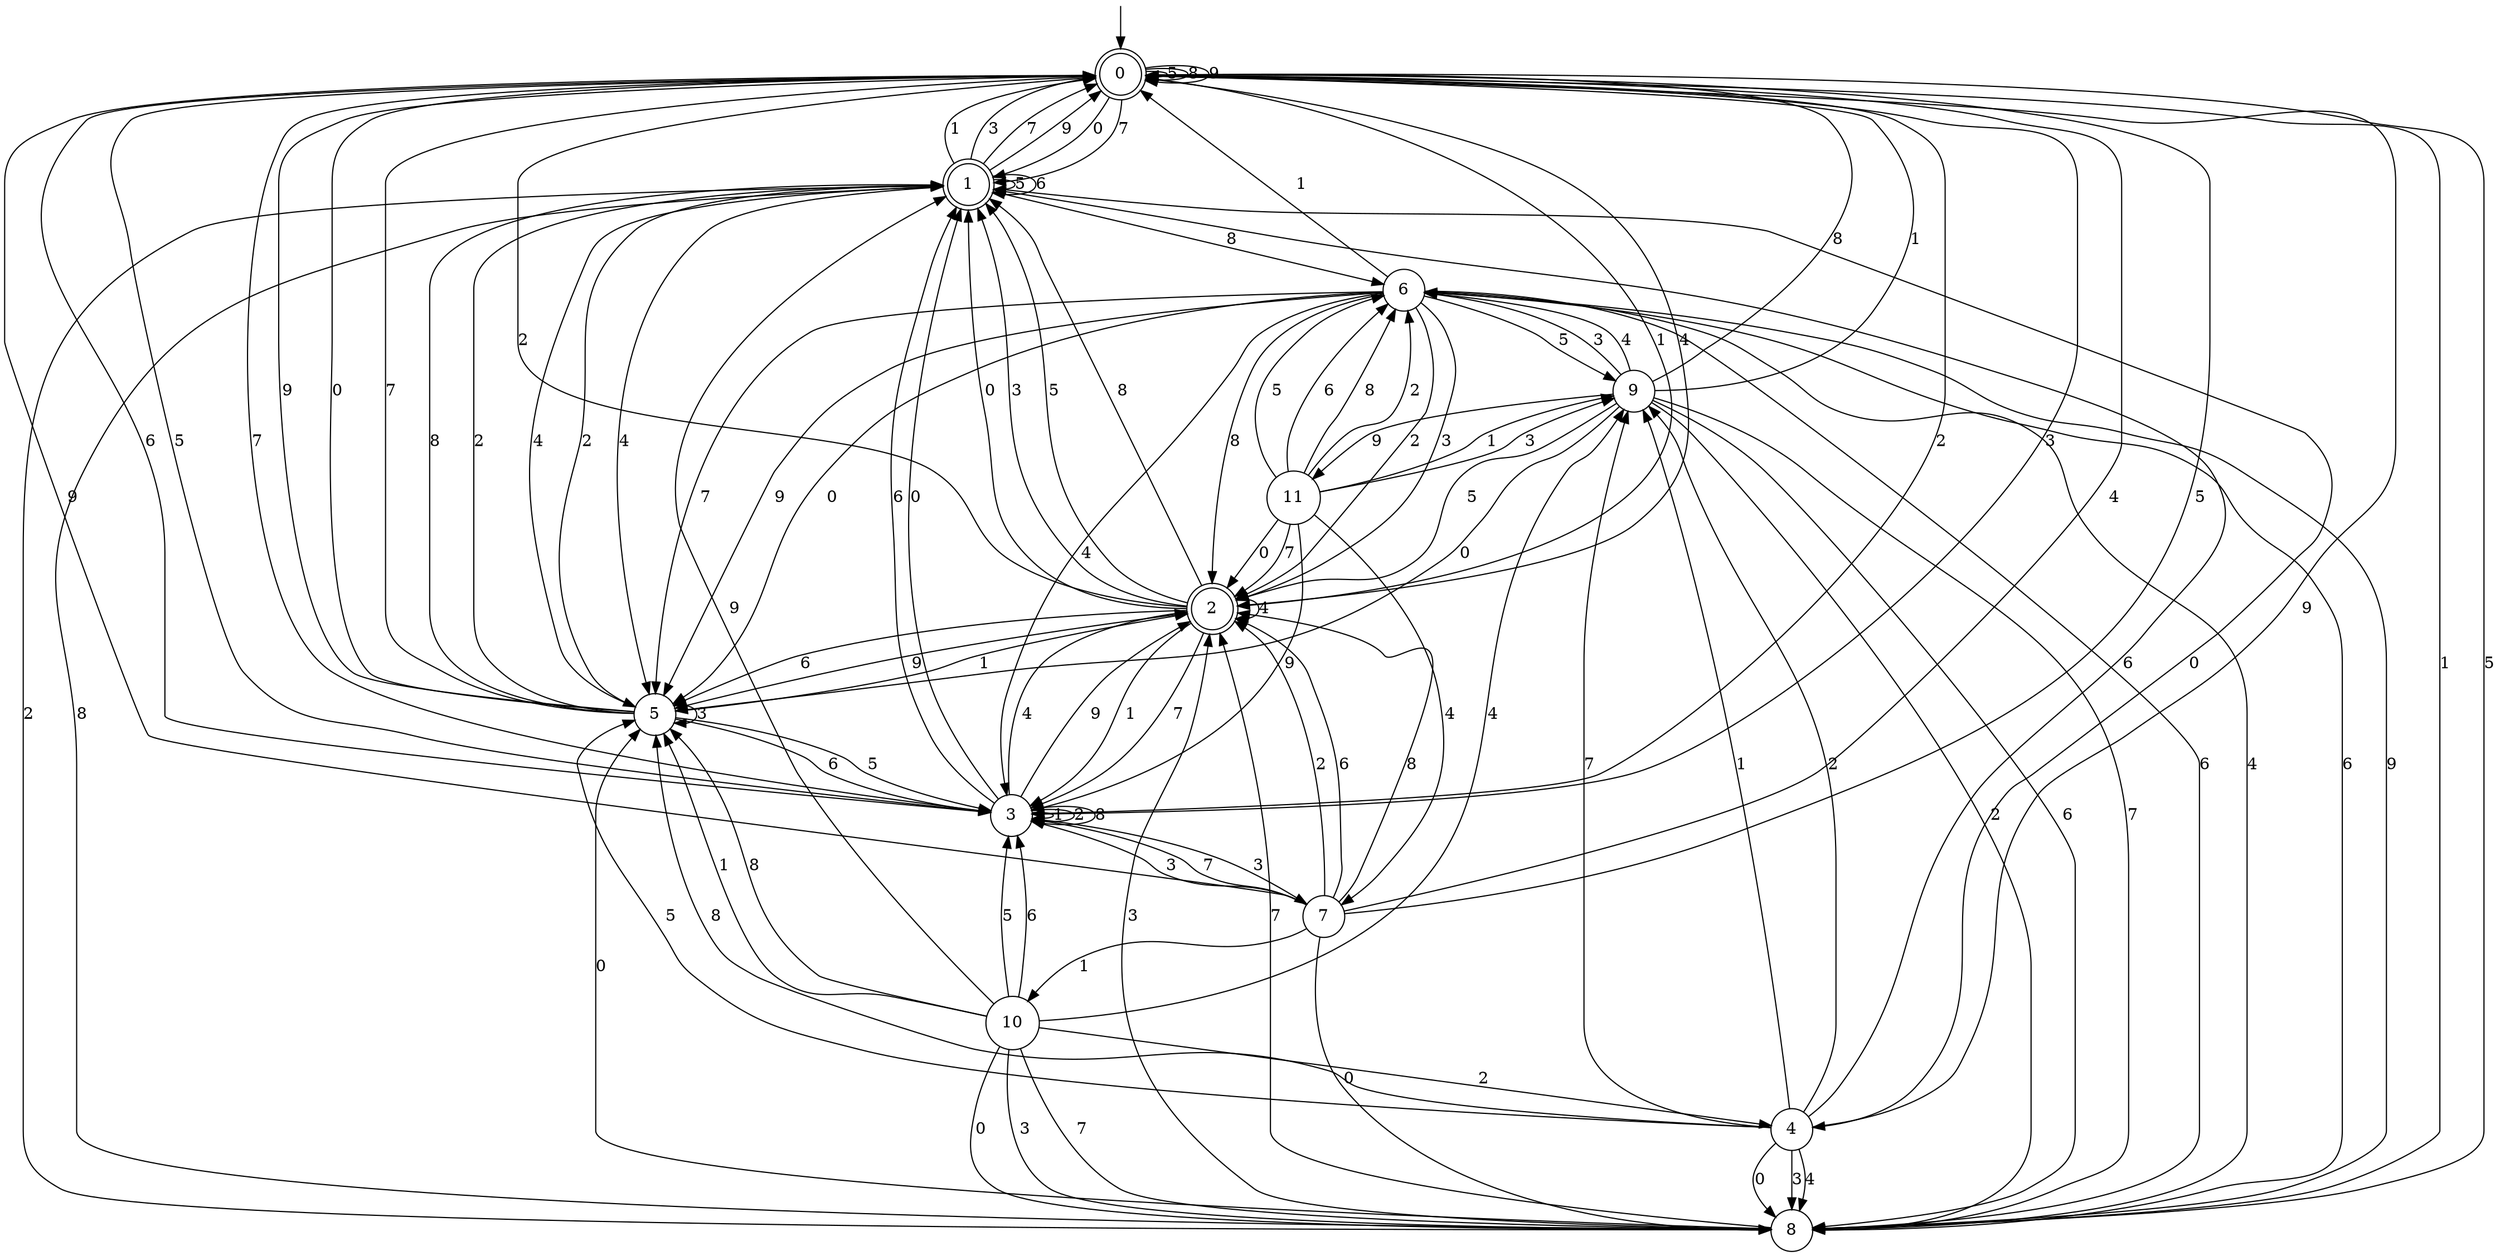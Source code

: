 digraph g {

	s0 [shape="doublecircle" label="0"];
	s1 [shape="doublecircle" label="1"];
	s2 [shape="doublecircle" label="2"];
	s3 [shape="circle" label="3"];
	s4 [shape="circle" label="4"];
	s5 [shape="circle" label="5"];
	s6 [shape="circle" label="6"];
	s7 [shape="circle" label="7"];
	s8 [shape="circle" label="8"];
	s9 [shape="circle" label="9"];
	s10 [shape="circle" label="10"];
	s11 [shape="circle" label="11"];
	s0 -> s1 [label="0"];
	s0 -> s2 [label="1"];
	s0 -> s3 [label="2"];
	s0 -> s3 [label="3"];
	s0 -> s2 [label="4"];
	s0 -> s0 [label="5"];
	s0 -> s3 [label="6"];
	s0 -> s1 [label="7"];
	s0 -> s0 [label="8"];
	s0 -> s0 [label="9"];
	s1 -> s4 [label="0"];
	s1 -> s0 [label="1"];
	s1 -> s5 [label="2"];
	s1 -> s0 [label="3"];
	s1 -> s5 [label="4"];
	s1 -> s1 [label="5"];
	s1 -> s1 [label="6"];
	s1 -> s0 [label="7"];
	s1 -> s6 [label="8"];
	s1 -> s0 [label="9"];
	s2 -> s1 [label="0"];
	s2 -> s3 [label="1"];
	s2 -> s0 [label="2"];
	s2 -> s1 [label="3"];
	s2 -> s2 [label="4"];
	s2 -> s1 [label="5"];
	s2 -> s5 [label="6"];
	s2 -> s3 [label="7"];
	s2 -> s1 [label="8"];
	s2 -> s5 [label="9"];
	s3 -> s1 [label="0"];
	s3 -> s3 [label="1"];
	s3 -> s3 [label="2"];
	s3 -> s7 [label="3"];
	s3 -> s2 [label="4"];
	s3 -> s0 [label="5"];
	s3 -> s1 [label="6"];
	s3 -> s0 [label="7"];
	s3 -> s3 [label="8"];
	s3 -> s2 [label="9"];
	s4 -> s8 [label="0"];
	s4 -> s9 [label="1"];
	s4 -> s9 [label="2"];
	s4 -> s8 [label="3"];
	s4 -> s8 [label="4"];
	s4 -> s5 [label="5"];
	s4 -> s1 [label="6"];
	s4 -> s9 [label="7"];
	s4 -> s5 [label="8"];
	s4 -> s0 [label="9"];
	s5 -> s0 [label="0"];
	s5 -> s2 [label="1"];
	s5 -> s1 [label="2"];
	s5 -> s5 [label="3"];
	s5 -> s1 [label="4"];
	s5 -> s3 [label="5"];
	s5 -> s3 [label="6"];
	s5 -> s0 [label="7"];
	s5 -> s1 [label="8"];
	s5 -> s0 [label="9"];
	s6 -> s5 [label="0"];
	s6 -> s0 [label="1"];
	s6 -> s2 [label="2"];
	s6 -> s2 [label="3"];
	s6 -> s3 [label="4"];
	s6 -> s9 [label="5"];
	s6 -> s8 [label="6"];
	s6 -> s5 [label="7"];
	s6 -> s2 [label="8"];
	s6 -> s5 [label="9"];
	s7 -> s8 [label="0"];
	s7 -> s10 [label="1"];
	s7 -> s2 [label="2"];
	s7 -> s3 [label="3"];
	s7 -> s0 [label="4"];
	s7 -> s0 [label="5"];
	s7 -> s2 [label="6"];
	s7 -> s3 [label="7"];
	s7 -> s2 [label="8"];
	s7 -> s0 [label="9"];
	s8 -> s5 [label="0"];
	s8 -> s0 [label="1"];
	s8 -> s1 [label="2"];
	s8 -> s2 [label="3"];
	s8 -> s6 [label="4"];
	s8 -> s0 [label="5"];
	s8 -> s6 [label="6"];
	s8 -> s2 [label="7"];
	s8 -> s1 [label="8"];
	s8 -> s6 [label="9"];
	s9 -> s5 [label="0"];
	s9 -> s0 [label="1"];
	s9 -> s8 [label="2"];
	s9 -> s6 [label="3"];
	s9 -> s6 [label="4"];
	s9 -> s2 [label="5"];
	s9 -> s8 [label="6"];
	s9 -> s8 [label="7"];
	s9 -> s0 [label="8"];
	s9 -> s11 [label="9"];
	s10 -> s8 [label="0"];
	s10 -> s5 [label="1"];
	s10 -> s4 [label="2"];
	s10 -> s8 [label="3"];
	s10 -> s9 [label="4"];
	s10 -> s3 [label="5"];
	s10 -> s3 [label="6"];
	s10 -> s8 [label="7"];
	s10 -> s5 [label="8"];
	s10 -> s1 [label="9"];
	s11 -> s2 [label="0"];
	s11 -> s9 [label="1"];
	s11 -> s6 [label="2"];
	s11 -> s9 [label="3"];
	s11 -> s7 [label="4"];
	s11 -> s6 [label="5"];
	s11 -> s6 [label="6"];
	s11 -> s2 [label="7"];
	s11 -> s6 [label="8"];
	s11 -> s3 [label="9"];

__start0 [label="" shape="none" width="0" height="0"];
__start0 -> s0;

}
